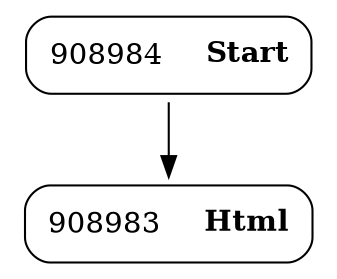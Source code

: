 digraph ast {
node [shape=none];
908984 [label=<<TABLE border='1' cellspacing='0' cellpadding='10' style='rounded' ><TR><TD border='0'>908984</TD><TD border='0'><B>Start</B></TD></TR></TABLE>>];
908984 -> 908983 [weight=2];
908983 [label=<<TABLE border='1' cellspacing='0' cellpadding='10' style='rounded' ><TR><TD border='0'>908983</TD><TD border='0'><B>Html</B></TD></TR></TABLE>>];
}
